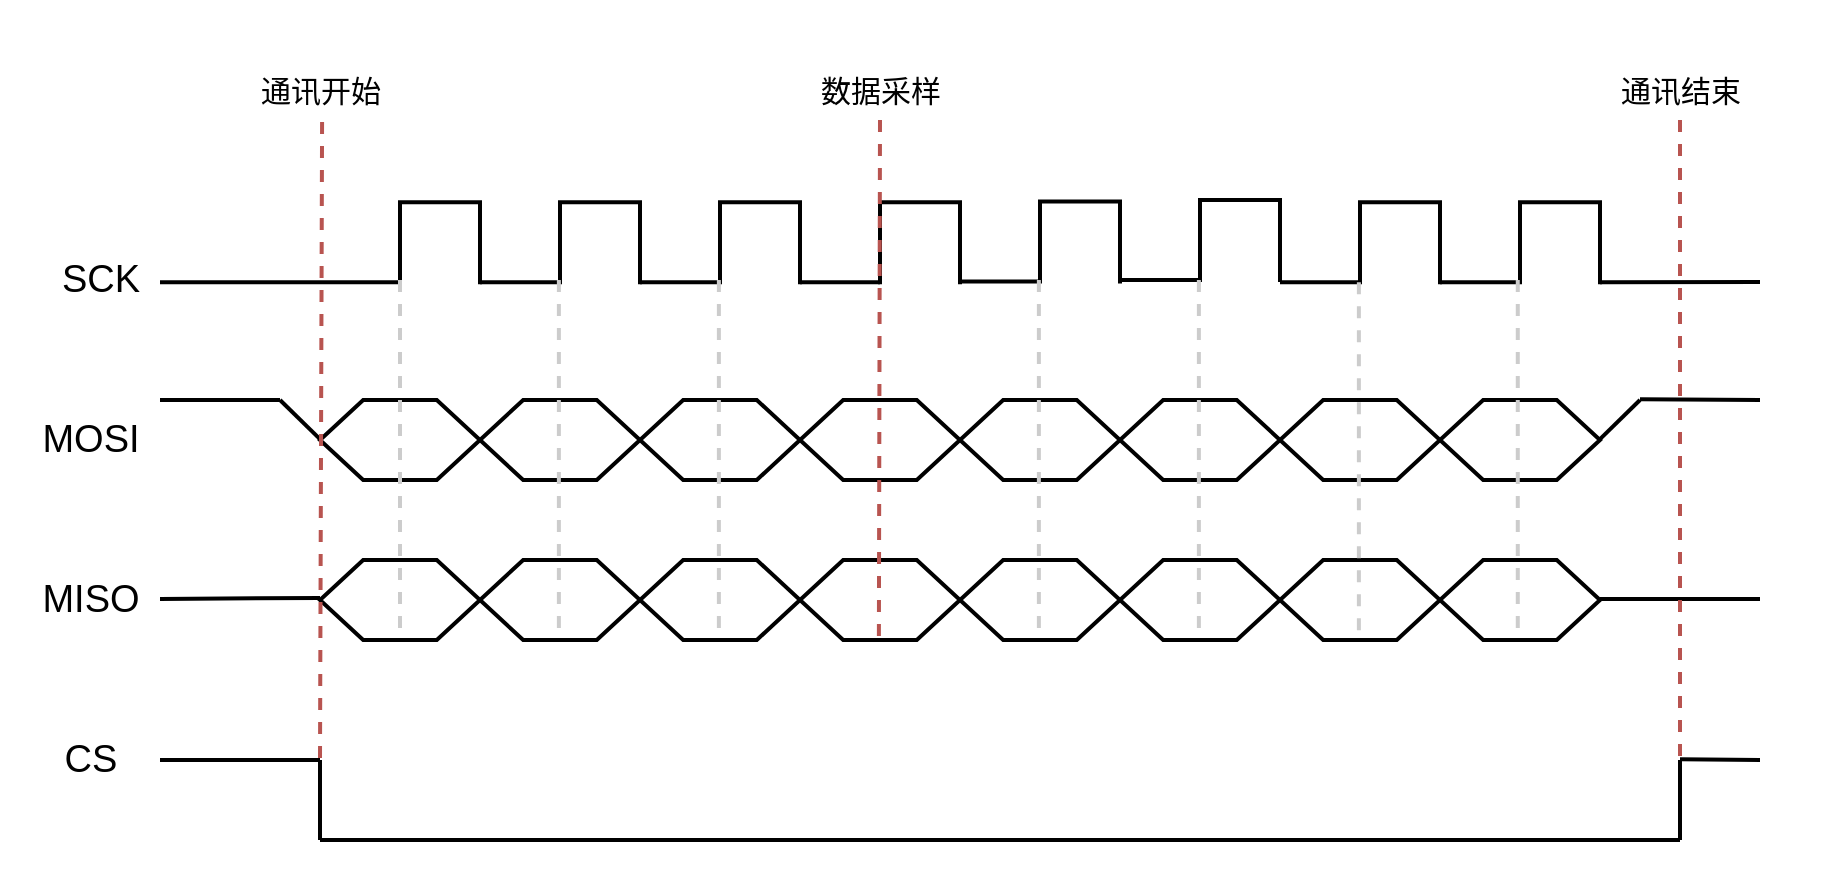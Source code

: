 <mxfile version="21.6.1" type="device">
  <diagram name="Page-1" id="rQf9hl0vmo8r0vDQVXVF">
    <mxGraphModel dx="1678" dy="987" grid="1" gridSize="10" guides="1" tooltips="1" connect="1" arrows="1" fold="1" page="1" pageScale="1" pageWidth="850" pageHeight="1100" math="0" shadow="0">
      <root>
        <mxCell id="0" />
        <mxCell id="1" parent="0" />
        <mxCell id="wm7YnSlOgA21VQ6OUT5E-71" value="" style="rounded=0;whiteSpace=wrap;html=1;movable=1;resizable=1;rotatable=1;deletable=1;editable=1;locked=0;connectable=1;strokeColor=none;" parent="1" vertex="1">
          <mxGeometry x="120" y="200" width="920" height="440" as="geometry" />
        </mxCell>
        <mxCell id="wm7YnSlOgA21VQ6OUT5E-1" value="" style="verticalLabelPosition=bottom;verticalAlign=top;html=1;shape=hexagon;perimeter=hexagonPerimeter2;arcSize=6;size=0.27;fillColor=none;strokeWidth=2;" parent="1" vertex="1">
          <mxGeometry x="280" y="400" width="80" height="40" as="geometry" />
        </mxCell>
        <mxCell id="wm7YnSlOgA21VQ6OUT5E-2" value="" style="shape=partialRectangle;whiteSpace=wrap;html=1;bottom=1;right=1;left=1;top=0;fillColor=none;routingCenterX=-0.5;direction=west;strokeWidth=2;" parent="1" vertex="1">
          <mxGeometry x="320" y="301.15" width="40" height="40" as="geometry" />
        </mxCell>
        <mxCell id="wm7YnSlOgA21VQ6OUT5E-8" value="" style="shape=partialRectangle;whiteSpace=wrap;html=1;bottom=1;right=1;left=1;top=0;fillColor=none;routingCenterX=-0.5;direction=west;strokeWidth=2;" parent="1" vertex="1">
          <mxGeometry x="400" y="301.15" width="40" height="40" as="geometry" />
        </mxCell>
        <mxCell id="wm7YnSlOgA21VQ6OUT5E-10" value="" style="shape=partialRectangle;whiteSpace=wrap;html=1;bottom=1;right=1;left=1;top=0;fillColor=none;routingCenterX=-0.5;direction=west;strokeWidth=2;" parent="1" vertex="1">
          <mxGeometry x="480" y="301.15" width="40" height="40" as="geometry" />
        </mxCell>
        <mxCell id="wm7YnSlOgA21VQ6OUT5E-11" value="" style="shape=partialRectangle;whiteSpace=wrap;html=1;bottom=1;right=1;left=1;top=0;fillColor=none;routingCenterX=-0.5;direction=west;strokeWidth=2;" parent="1" vertex="1">
          <mxGeometry x="560" y="301.15" width="40" height="40" as="geometry" />
        </mxCell>
        <mxCell id="wm7YnSlOgA21VQ6OUT5E-14" value="" style="endArrow=none;html=1;rounded=0;strokeWidth=2;exitX=0;exitY=0;exitDx=0;exitDy=0;entryX=1;entryY=0;entryDx=0;entryDy=0;" parent="1" source="wm7YnSlOgA21VQ6OUT5E-2" target="wm7YnSlOgA21VQ6OUT5E-8" edge="1">
          <mxGeometry width="50" height="50" relative="1" as="geometry">
            <mxPoint x="520" y="441.15" as="sourcePoint" />
            <mxPoint x="570" y="391.15" as="targetPoint" />
          </mxGeometry>
        </mxCell>
        <mxCell id="wm7YnSlOgA21VQ6OUT5E-16" value="" style="endArrow=none;html=1;rounded=0;strokeWidth=2;exitX=0;exitY=0;exitDx=0;exitDy=0;" parent="1" source="wm7YnSlOgA21VQ6OUT5E-8" edge="1">
          <mxGeometry width="50" height="50" relative="1" as="geometry">
            <mxPoint x="560" y="341.15" as="sourcePoint" />
            <mxPoint x="480" y="341.15" as="targetPoint" />
          </mxGeometry>
        </mxCell>
        <mxCell id="wm7YnSlOgA21VQ6OUT5E-17" value="" style="endArrow=none;html=1;rounded=0;strokeWidth=2;exitX=0;exitY=0;exitDx=0;exitDy=0;" parent="1" edge="1">
          <mxGeometry width="50" height="50" relative="1" as="geometry">
            <mxPoint x="520" y="341.15" as="sourcePoint" />
            <mxPoint x="560" y="341.15" as="targetPoint" />
          </mxGeometry>
        </mxCell>
        <mxCell id="wm7YnSlOgA21VQ6OUT5E-18" value="" style="endArrow=none;html=1;rounded=0;strokeWidth=2;entryX=1;entryY=0;entryDx=0;entryDy=0;" parent="1" edge="1">
          <mxGeometry width="50" height="50" relative="1" as="geometry">
            <mxPoint x="200" y="341.15" as="sourcePoint" />
            <mxPoint x="320" y="341.15" as="targetPoint" />
          </mxGeometry>
        </mxCell>
        <mxCell id="wm7YnSlOgA21VQ6OUT5E-19" value="" style="verticalLabelPosition=bottom;verticalAlign=top;html=1;shape=hexagon;perimeter=hexagonPerimeter2;arcSize=6;size=0.27;fillColor=none;strokeWidth=2;" parent="1" vertex="1">
          <mxGeometry x="360" y="400" width="80" height="40" as="geometry" />
        </mxCell>
        <mxCell id="wm7YnSlOgA21VQ6OUT5E-21" value="" style="verticalLabelPosition=bottom;verticalAlign=top;html=1;shape=hexagon;perimeter=hexagonPerimeter2;arcSize=6;size=0.27;fillColor=none;strokeWidth=2;" parent="1" vertex="1">
          <mxGeometry x="440" y="400" width="80" height="40" as="geometry" />
        </mxCell>
        <mxCell id="wm7YnSlOgA21VQ6OUT5E-22" value="" style="verticalLabelPosition=bottom;verticalAlign=top;html=1;shape=hexagon;perimeter=hexagonPerimeter2;arcSize=6;size=0.27;fillColor=none;strokeWidth=2;" parent="1" vertex="1">
          <mxGeometry x="520" y="400" width="80" height="40" as="geometry" />
        </mxCell>
        <mxCell id="wm7YnSlOgA21VQ6OUT5E-25" value="" style="verticalLabelPosition=bottom;verticalAlign=top;html=1;shape=hexagon;perimeter=hexagonPerimeter2;arcSize=6;size=0.27;fillColor=none;strokeWidth=2;" parent="1" vertex="1">
          <mxGeometry x="600" y="400" width="80" height="40" as="geometry" />
        </mxCell>
        <mxCell id="wm7YnSlOgA21VQ6OUT5E-26" value="" style="verticalLabelPosition=bottom;verticalAlign=top;html=1;shape=hexagon;perimeter=hexagonPerimeter2;arcSize=6;size=0.27;fillColor=none;strokeWidth=2;" parent="1" vertex="1">
          <mxGeometry x="680" y="400" width="80" height="40" as="geometry" />
        </mxCell>
        <mxCell id="wm7YnSlOgA21VQ6OUT5E-28" value="" style="shape=partialRectangle;whiteSpace=wrap;html=1;bottom=1;right=1;left=1;top=0;fillColor=none;routingCenterX=-0.5;direction=west;strokeWidth=2;" parent="1" vertex="1">
          <mxGeometry x="640" y="300.77" width="40" height="40" as="geometry" />
        </mxCell>
        <mxCell id="wm7YnSlOgA21VQ6OUT5E-29" value="" style="endArrow=none;html=1;rounded=0;strokeWidth=2;exitX=0;exitY=0;exitDx=0;exitDy=0;" parent="1" edge="1">
          <mxGeometry width="50" height="50" relative="1" as="geometry">
            <mxPoint x="600" y="340.77" as="sourcePoint" />
            <mxPoint x="640" y="340.77" as="targetPoint" />
          </mxGeometry>
        </mxCell>
        <mxCell id="wm7YnSlOgA21VQ6OUT5E-30" value="" style="shape=partialRectangle;whiteSpace=wrap;html=1;bottom=1;right=1;left=1;top=0;fillColor=none;routingCenterX=-0.5;direction=west;strokeWidth=2;" parent="1" vertex="1">
          <mxGeometry x="720" y="300" width="40" height="40" as="geometry" />
        </mxCell>
        <mxCell id="wm7YnSlOgA21VQ6OUT5E-31" value="" style="endArrow=none;html=1;rounded=0;strokeWidth=2;exitX=0;exitY=0;exitDx=0;exitDy=0;" parent="1" edge="1">
          <mxGeometry width="50" height="50" relative="1" as="geometry">
            <mxPoint x="680" y="340" as="sourcePoint" />
            <mxPoint x="720" y="340" as="targetPoint" />
          </mxGeometry>
        </mxCell>
        <mxCell id="wm7YnSlOgA21VQ6OUT5E-32" value="" style="shape=partialRectangle;whiteSpace=wrap;html=1;bottom=1;right=1;left=1;top=0;fillColor=none;routingCenterX=-0.5;direction=west;strokeWidth=2;" parent="1" vertex="1">
          <mxGeometry x="800" y="301.15" width="40" height="40" as="geometry" />
        </mxCell>
        <mxCell id="wm7YnSlOgA21VQ6OUT5E-33" value="" style="endArrow=none;html=1;rounded=0;strokeWidth=2;exitX=0;exitY=0;exitDx=0;exitDy=0;" parent="1" edge="1">
          <mxGeometry width="50" height="50" relative="1" as="geometry">
            <mxPoint x="760" y="341.15" as="sourcePoint" />
            <mxPoint x="800" y="341.15" as="targetPoint" />
          </mxGeometry>
        </mxCell>
        <mxCell id="wm7YnSlOgA21VQ6OUT5E-34" value="" style="shape=partialRectangle;whiteSpace=wrap;html=1;bottom=1;right=1;left=1;top=0;fillColor=none;routingCenterX=-0.5;direction=west;strokeWidth=2;" parent="1" vertex="1">
          <mxGeometry x="880" y="301.15" width="40" height="40" as="geometry" />
        </mxCell>
        <mxCell id="wm7YnSlOgA21VQ6OUT5E-35" value="" style="endArrow=none;html=1;rounded=0;strokeWidth=2;exitX=0;exitY=0;exitDx=0;exitDy=0;" parent="1" edge="1">
          <mxGeometry width="50" height="50" relative="1" as="geometry">
            <mxPoint x="840" y="341.15" as="sourcePoint" />
            <mxPoint x="880" y="341.15" as="targetPoint" />
          </mxGeometry>
        </mxCell>
        <mxCell id="wm7YnSlOgA21VQ6OUT5E-36" value="" style="endArrow=none;html=1;rounded=0;strokeWidth=2;exitX=0;exitY=0;exitDx=0;exitDy=0;" parent="1" edge="1">
          <mxGeometry width="50" height="50" relative="1" as="geometry">
            <mxPoint x="920" y="419.55" as="sourcePoint" />
            <mxPoint x="940" y="400" as="targetPoint" />
          </mxGeometry>
        </mxCell>
        <mxCell id="wm7YnSlOgA21VQ6OUT5E-37" value="" style="verticalLabelPosition=bottom;verticalAlign=top;html=1;shape=hexagon;perimeter=hexagonPerimeter2;arcSize=6;size=0.27;fillColor=none;strokeWidth=2;" parent="1" vertex="1">
          <mxGeometry x="760" y="400" width="80" height="40" as="geometry" />
        </mxCell>
        <mxCell id="wm7YnSlOgA21VQ6OUT5E-38" value="" style="verticalLabelPosition=bottom;verticalAlign=top;html=1;shape=hexagon;perimeter=hexagonPerimeter2;arcSize=6;size=0.27;fillColor=none;strokeWidth=2;" parent="1" vertex="1">
          <mxGeometry x="840" y="400" width="80" height="40" as="geometry" />
        </mxCell>
        <mxCell id="wm7YnSlOgA21VQ6OUT5E-41" value="" style="endArrow=none;html=1;rounded=0;strokeWidth=2;entryX=1;entryY=0;entryDx=0;entryDy=0;" parent="1" edge="1">
          <mxGeometry width="50" height="50" relative="1" as="geometry">
            <mxPoint x="260" y="400" as="sourcePoint" />
            <mxPoint x="280" y="419.55" as="targetPoint" />
          </mxGeometry>
        </mxCell>
        <mxCell id="wm7YnSlOgA21VQ6OUT5E-43" value="" style="endArrow=none;html=1;rounded=0;strokeWidth=2;" parent="1" edge="1">
          <mxGeometry width="50" height="50" relative="1" as="geometry">
            <mxPoint x="200" y="580" as="sourcePoint" />
            <mxPoint x="280" y="580" as="targetPoint" />
          </mxGeometry>
        </mxCell>
        <mxCell id="wm7YnSlOgA21VQ6OUT5E-44" value="" style="endArrow=none;html=1;rounded=0;strokeWidth=2;" parent="1" edge="1">
          <mxGeometry width="50" height="50" relative="1" as="geometry">
            <mxPoint x="280" y="580" as="sourcePoint" />
            <mxPoint x="280" y="620" as="targetPoint" />
          </mxGeometry>
        </mxCell>
        <mxCell id="wm7YnSlOgA21VQ6OUT5E-45" value="" style="endArrow=none;html=1;rounded=0;strokeWidth=2;" parent="1" edge="1">
          <mxGeometry width="50" height="50" relative="1" as="geometry">
            <mxPoint x="280" y="620" as="sourcePoint" />
            <mxPoint x="960" y="620" as="targetPoint" />
          </mxGeometry>
        </mxCell>
        <mxCell id="wm7YnSlOgA21VQ6OUT5E-46" value="" style="endArrow=none;html=1;rounded=0;strokeWidth=2;" parent="1" edge="1">
          <mxGeometry width="50" height="50" relative="1" as="geometry">
            <mxPoint x="960" y="580" as="sourcePoint" />
            <mxPoint x="960" y="620" as="targetPoint" />
          </mxGeometry>
        </mxCell>
        <mxCell id="wm7YnSlOgA21VQ6OUT5E-47" value="" style="endArrow=none;html=1;rounded=0;strokeWidth=2;" parent="1" edge="1">
          <mxGeometry width="50" height="50" relative="1" as="geometry">
            <mxPoint x="960" y="579.57" as="sourcePoint" />
            <mxPoint x="1000" y="580" as="targetPoint" />
          </mxGeometry>
        </mxCell>
        <mxCell id="wm7YnSlOgA21VQ6OUT5E-48" value="" style="verticalLabelPosition=bottom;verticalAlign=top;html=1;shape=hexagon;perimeter=hexagonPerimeter2;arcSize=6;size=0.27;fillColor=none;strokeWidth=2;" parent="1" vertex="1">
          <mxGeometry x="280" y="480" width="80" height="40" as="geometry" />
        </mxCell>
        <mxCell id="wm7YnSlOgA21VQ6OUT5E-49" value="" style="verticalLabelPosition=bottom;verticalAlign=top;html=1;shape=hexagon;perimeter=hexagonPerimeter2;arcSize=6;size=0.27;fillColor=none;strokeWidth=2;" parent="1" vertex="1">
          <mxGeometry x="360" y="480" width="80" height="40" as="geometry" />
        </mxCell>
        <mxCell id="wm7YnSlOgA21VQ6OUT5E-50" value="" style="verticalLabelPosition=bottom;verticalAlign=top;html=1;shape=hexagon;perimeter=hexagonPerimeter2;arcSize=6;size=0.27;fillColor=none;strokeWidth=2;" parent="1" vertex="1">
          <mxGeometry x="440" y="480" width="80" height="40" as="geometry" />
        </mxCell>
        <mxCell id="wm7YnSlOgA21VQ6OUT5E-51" value="" style="verticalLabelPosition=bottom;verticalAlign=top;html=1;shape=hexagon;perimeter=hexagonPerimeter2;arcSize=6;size=0.27;fillColor=none;strokeWidth=2;" parent="1" vertex="1">
          <mxGeometry x="520" y="480" width="80" height="40" as="geometry" />
        </mxCell>
        <mxCell id="wm7YnSlOgA21VQ6OUT5E-52" value="" style="verticalLabelPosition=bottom;verticalAlign=top;html=1;shape=hexagon;perimeter=hexagonPerimeter2;arcSize=6;size=0.27;fillColor=none;strokeWidth=2;" parent="1" vertex="1">
          <mxGeometry x="600" y="480" width="80" height="40" as="geometry" />
        </mxCell>
        <mxCell id="wm7YnSlOgA21VQ6OUT5E-53" value="" style="verticalLabelPosition=bottom;verticalAlign=top;html=1;shape=hexagon;perimeter=hexagonPerimeter2;arcSize=6;size=0.27;fillColor=none;strokeWidth=2;" parent="1" vertex="1">
          <mxGeometry x="680" y="480" width="80" height="40" as="geometry" />
        </mxCell>
        <mxCell id="wm7YnSlOgA21VQ6OUT5E-54" value="" style="verticalLabelPosition=bottom;verticalAlign=top;html=1;shape=hexagon;perimeter=hexagonPerimeter2;arcSize=6;size=0.27;fillColor=none;strokeWidth=2;" parent="1" vertex="1">
          <mxGeometry x="760" y="480" width="80" height="40" as="geometry" />
        </mxCell>
        <mxCell id="wm7YnSlOgA21VQ6OUT5E-55" value="" style="verticalLabelPosition=bottom;verticalAlign=top;html=1;shape=hexagon;perimeter=hexagonPerimeter2;arcSize=6;size=0.27;fillColor=none;strokeWidth=2;" parent="1" vertex="1">
          <mxGeometry x="840" y="480" width="80" height="40" as="geometry" />
        </mxCell>
        <mxCell id="wm7YnSlOgA21VQ6OUT5E-39" value="" style="endArrow=none;dashed=1;html=1;strokeWidth=2;rounded=0;strokeColor=#b85450;fillColor=#f8cecc;" parent="1" edge="1">
          <mxGeometry width="50" height="50" relative="1" as="geometry">
            <mxPoint x="280" y="580" as="sourcePoint" />
            <mxPoint x="280" y="580" as="targetPoint" />
          </mxGeometry>
        </mxCell>
        <mxCell id="wm7YnSlOgA21VQ6OUT5E-57" value="&lt;font style=&quot;font-size: 15px;&quot;&gt;通讯开始&lt;/font&gt;" style="text;html=1;align=center;verticalAlign=middle;resizable=0;points=[];autosize=1;" parent="1" vertex="1">
          <mxGeometry x="240" y="230" width="80" height="30" as="geometry" />
        </mxCell>
        <mxCell id="wm7YnSlOgA21VQ6OUT5E-64" value="" style="endArrow=none;dashed=1;html=1;strokeWidth=2;rounded=0;strokeColor=#b85450;fillColor=#f8cecc;exitX=0.513;exitY=1.033;exitDx=0;exitDy=0;exitPerimeter=0;" parent="1" edge="1" source="wm7YnSlOgA21VQ6OUT5E-57">
          <mxGeometry width="50" height="50" relative="1" as="geometry">
            <mxPoint x="280" y="280" as="sourcePoint" />
            <mxPoint x="280" y="580" as="targetPoint" />
          </mxGeometry>
        </mxCell>
        <mxCell id="wm7YnSlOgA21VQ6OUT5E-70" value="" style="endArrow=none;dashed=1;html=1;strokeWidth=2;rounded=0;strokeColor=#CCCCCC;fillColor=#f5f5f5;entryX=0.5;entryY=1;entryDx=0;entryDy=0;" parent="1" target="wm7YnSlOgA21VQ6OUT5E-48" edge="1">
          <mxGeometry width="50" height="50" relative="1" as="geometry">
            <mxPoint x="320" y="340" as="sourcePoint" />
            <mxPoint x="320" y="640" as="targetPoint" />
          </mxGeometry>
        </mxCell>
        <mxCell id="wm7YnSlOgA21VQ6OUT5E-74" value="" style="endArrow=none;dashed=1;html=1;strokeWidth=2;rounded=0;strokeColor=#CCCCCC;fillColor=#f5f5f5;entryX=0.5;entryY=1;entryDx=0;entryDy=0;" parent="1" edge="1">
          <mxGeometry width="50" height="50" relative="1" as="geometry">
            <mxPoint x="399.44" y="340" as="sourcePoint" />
            <mxPoint x="399.44" y="520" as="targetPoint" />
          </mxGeometry>
        </mxCell>
        <mxCell id="wm7YnSlOgA21VQ6OUT5E-75" value="" style="endArrow=none;dashed=1;html=1;strokeWidth=2;rounded=0;strokeColor=#CCCCCC;fillColor=#f5f5f5;entryX=0.5;entryY=1;entryDx=0;entryDy=0;" parent="1" edge="1">
          <mxGeometry width="50" height="50" relative="1" as="geometry">
            <mxPoint x="479.44" y="340" as="sourcePoint" />
            <mxPoint x="479.44" y="520" as="targetPoint" />
          </mxGeometry>
        </mxCell>
        <mxCell id="wm7YnSlOgA21VQ6OUT5E-76" value="" style="endArrow=none;dashed=1;html=1;strokeWidth=2;rounded=0;strokeColor=#b85450;fillColor=#f8cecc;entryX=0.5;entryY=1;entryDx=0;entryDy=0;exitX=0.5;exitY=1.002;exitDx=0;exitDy=0;exitPerimeter=0;" parent="1" edge="1" source="wm7YnSlOgA21VQ6OUT5E-81">
          <mxGeometry width="50" height="50" relative="1" as="geometry">
            <mxPoint x="560" y="300" as="sourcePoint" />
            <mxPoint x="559.44" y="520" as="targetPoint" />
          </mxGeometry>
        </mxCell>
        <mxCell id="wm7YnSlOgA21VQ6OUT5E-77" value="" style="endArrow=none;dashed=1;html=1;strokeWidth=2;rounded=0;strokeColor=#CCCCCC;fillColor=#f5f5f5;entryX=0.5;entryY=1;entryDx=0;entryDy=0;" parent="1" edge="1">
          <mxGeometry width="50" height="50" relative="1" as="geometry">
            <mxPoint x="639.44" y="340" as="sourcePoint" />
            <mxPoint x="639.44" y="520" as="targetPoint" />
          </mxGeometry>
        </mxCell>
        <mxCell id="wm7YnSlOgA21VQ6OUT5E-78" value="" style="endArrow=none;dashed=1;html=1;strokeWidth=2;rounded=0;strokeColor=#CCCCCC;fillColor=#f5f5f5;entryX=0.5;entryY=1;entryDx=0;entryDy=0;" parent="1" edge="1">
          <mxGeometry width="50" height="50" relative="1" as="geometry">
            <mxPoint x="719.44" y="340" as="sourcePoint" />
            <mxPoint x="719.44" y="520" as="targetPoint" />
          </mxGeometry>
        </mxCell>
        <mxCell id="wm7YnSlOgA21VQ6OUT5E-79" value="" style="endArrow=none;dashed=1;html=1;strokeWidth=2;rounded=0;strokeColor=#CCCCCC;fillColor=#f5f5f5;entryX=0.5;entryY=1;entryDx=0;entryDy=0;" parent="1" edge="1">
          <mxGeometry width="50" height="50" relative="1" as="geometry">
            <mxPoint x="799.44" y="341.15" as="sourcePoint" />
            <mxPoint x="799.44" y="521.15" as="targetPoint" />
          </mxGeometry>
        </mxCell>
        <mxCell id="wm7YnSlOgA21VQ6OUT5E-80" value="" style="endArrow=none;dashed=1;html=1;strokeWidth=2;rounded=0;strokeColor=#CCCCCC;fillColor=#f5f5f5;entryX=0.5;entryY=1;entryDx=0;entryDy=0;" parent="1" edge="1">
          <mxGeometry width="50" height="50" relative="1" as="geometry">
            <mxPoint x="878.89" y="340" as="sourcePoint" />
            <mxPoint x="878.89" y="520" as="targetPoint" />
          </mxGeometry>
        </mxCell>
        <mxCell id="wm7YnSlOgA21VQ6OUT5E-81" value="&lt;font style=&quot;font-size: 15px;&quot;&gt;数据采样&lt;/font&gt;" style="text;html=1;align=center;verticalAlign=middle;resizable=0;points=[];autosize=1;" parent="1" vertex="1">
          <mxGeometry x="520" y="230" width="80" height="30" as="geometry" />
        </mxCell>
        <mxCell id="wm7YnSlOgA21VQ6OUT5E-82" value="&lt;font style=&quot;font-size: 19px;&quot;&gt;SCK&lt;/font&gt;" style="text;html=1;align=center;verticalAlign=middle;resizable=0;points=[];autosize=1;" parent="1" vertex="1">
          <mxGeometry x="140" y="320" width="60" height="40" as="geometry" />
        </mxCell>
        <mxCell id="wm7YnSlOgA21VQ6OUT5E-83" value="&lt;font style=&quot;font-size: 19px;&quot;&gt;MISO&lt;/font&gt;" style="text;html=1;align=center;verticalAlign=middle;resizable=0;points=[];autosize=1;" parent="1" vertex="1">
          <mxGeometry x="130" y="480" width="70" height="40" as="geometry" />
        </mxCell>
        <mxCell id="wm7YnSlOgA21VQ6OUT5E-84" value="&lt;font style=&quot;font-size: 19px;&quot;&gt;MOSI&lt;/font&gt;" style="text;html=1;align=center;verticalAlign=middle;resizable=0;points=[];autosize=1;" parent="1" vertex="1">
          <mxGeometry x="130" y="400" width="70" height="40" as="geometry" />
        </mxCell>
        <mxCell id="wm7YnSlOgA21VQ6OUT5E-93" value="" style="endArrow=none;html=1;rounded=0;strokeWidth=2;exitX=0;exitY=0;exitDx=0;exitDy=0;entryX=1;entryY=0;entryDx=0;entryDy=0;" parent="1" edge="1">
          <mxGeometry width="50" height="50" relative="1" as="geometry">
            <mxPoint x="920" y="499.55" as="sourcePoint" />
            <mxPoint x="1000" y="499.55" as="targetPoint" />
          </mxGeometry>
        </mxCell>
        <mxCell id="wm7YnSlOgA21VQ6OUT5E-95" value="" style="endArrow=none;html=1;rounded=0;strokeWidth=2;entryX=1;entryY=0;entryDx=0;entryDy=0;" parent="1" edge="1">
          <mxGeometry width="50" height="50" relative="1" as="geometry">
            <mxPoint x="200" y="400" as="sourcePoint" />
            <mxPoint x="260" y="400" as="targetPoint" />
          </mxGeometry>
        </mxCell>
        <mxCell id="wm7YnSlOgA21VQ6OUT5E-99" value="" style="endArrow=none;html=1;rounded=0;strokeWidth=2;" parent="1" edge="1">
          <mxGeometry width="50" height="50" relative="1" as="geometry">
            <mxPoint x="200" y="499.44" as="sourcePoint" />
            <mxPoint x="280" y="499" as="targetPoint" />
          </mxGeometry>
        </mxCell>
        <mxCell id="wm7YnSlOgA21VQ6OUT5E-100" value="" style="endArrow=none;html=1;rounded=0;strokeWidth=2;exitX=0;exitY=0;exitDx=0;exitDy=0;" parent="1" edge="1">
          <mxGeometry width="50" height="50" relative="1" as="geometry">
            <mxPoint x="940" y="399.68" as="sourcePoint" />
            <mxPoint x="1000" y="400" as="targetPoint" />
          </mxGeometry>
        </mxCell>
        <mxCell id="wm7YnSlOgA21VQ6OUT5E-101" value="&lt;font style=&quot;font-size: 19px;&quot;&gt;CS&lt;/font&gt;" style="text;html=1;align=center;verticalAlign=middle;resizable=0;points=[];autosize=1;" parent="1" vertex="1">
          <mxGeometry x="140" y="560" width="50" height="40" as="geometry" />
        </mxCell>
        <mxCell id="wm7YnSlOgA21VQ6OUT5E-104" value="" style="endArrow=none;html=1;rounded=0;strokeWidth=2;exitX=0;exitY=0;exitDx=0;exitDy=0;" parent="1" edge="1">
          <mxGeometry width="50" height="50" relative="1" as="geometry">
            <mxPoint x="920" y="341.15" as="sourcePoint" />
            <mxPoint x="1000" y="341" as="targetPoint" />
          </mxGeometry>
        </mxCell>
        <mxCell id="wm7YnSlOgA21VQ6OUT5E-105" value="" style="endArrow=none;dashed=1;html=1;strokeWidth=2;rounded=0;strokeColor=#b85450;fillColor=#f8cecc;" parent="1" edge="1">
          <mxGeometry width="50" height="50" relative="1" as="geometry">
            <mxPoint x="960" y="260" as="sourcePoint" />
            <mxPoint x="960" y="580" as="targetPoint" />
          </mxGeometry>
        </mxCell>
        <mxCell id="wm7YnSlOgA21VQ6OUT5E-106" value="&lt;font style=&quot;font-size: 15px;&quot;&gt;通讯结束&lt;/font&gt;" style="text;html=1;align=center;verticalAlign=middle;resizable=0;points=[];autosize=1;" parent="1" vertex="1">
          <mxGeometry x="920" y="230" width="80" height="30" as="geometry" />
        </mxCell>
      </root>
    </mxGraphModel>
  </diagram>
</mxfile>
